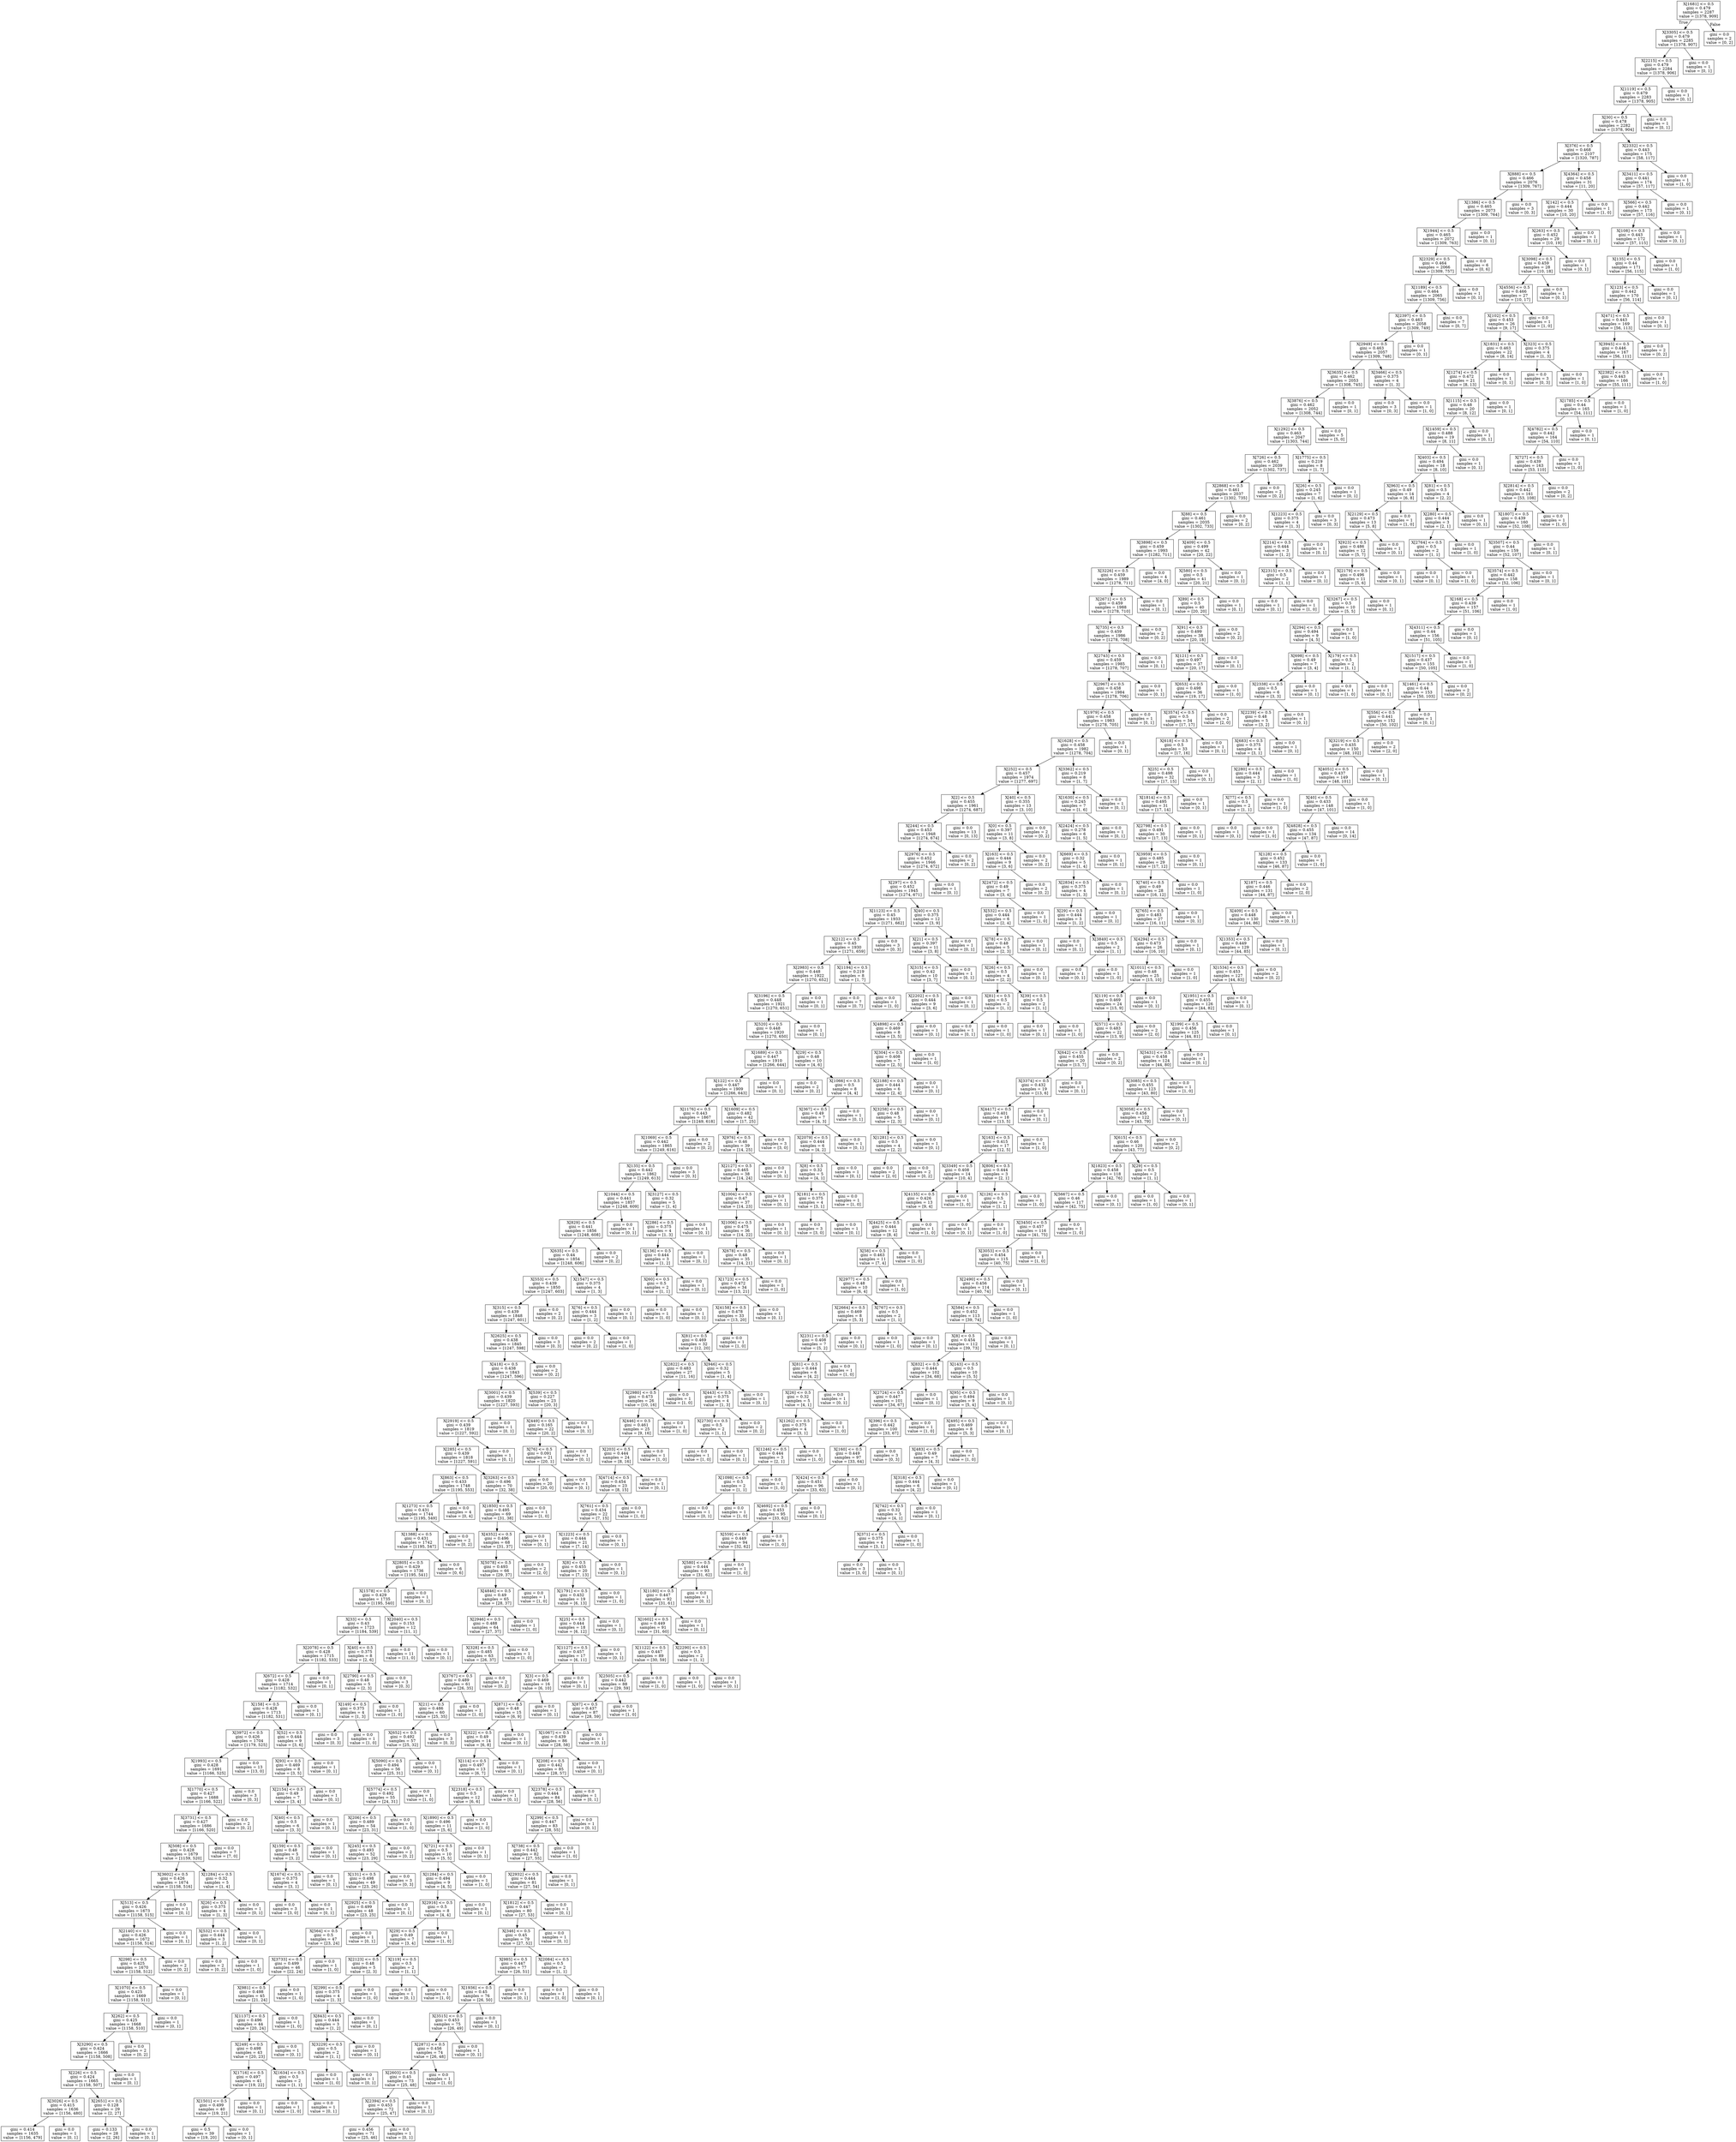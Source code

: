 digraph Tree {
node [shape=box] ;
0 [label="X[1681] <= 0.5\ngini = 0.479\nsamples = 2287\nvalue = [1378, 909]"] ;
1 [label="X[3305] <= 0.5\ngini = 0.479\nsamples = 2285\nvalue = [1378, 907]"] ;
0 -> 1 [labeldistance=2.5, labelangle=45, headlabel="True"] ;
2 [label="X[2215] <= 0.5\ngini = 0.479\nsamples = 2284\nvalue = [1378, 906]"] ;
1 -> 2 ;
3 [label="X[1119] <= 0.5\ngini = 0.479\nsamples = 2283\nvalue = [1378, 905]"] ;
2 -> 3 ;
4 [label="X[30] <= 0.5\ngini = 0.478\nsamples = 2282\nvalue = [1378, 904]"] ;
3 -> 4 ;
5 [label="X[376] <= 0.5\ngini = 0.468\nsamples = 2107\nvalue = [1320, 787]"] ;
4 -> 5 ;
6 [label="X[888] <= 0.5\ngini = 0.466\nsamples = 2076\nvalue = [1309, 767]"] ;
5 -> 6 ;
7 [label="X[1386] <= 0.5\ngini = 0.465\nsamples = 2073\nvalue = [1309, 764]"] ;
6 -> 7 ;
8 [label="X[1944] <= 0.5\ngini = 0.465\nsamples = 2072\nvalue = [1309, 763]"] ;
7 -> 8 ;
9 [label="X[2329] <= 0.5\ngini = 0.464\nsamples = 2066\nvalue = [1309, 757]"] ;
8 -> 9 ;
10 [label="X[1189] <= 0.5\ngini = 0.464\nsamples = 2065\nvalue = [1309, 756]"] ;
9 -> 10 ;
11 [label="X[2397] <= 0.5\ngini = 0.463\nsamples = 2058\nvalue = [1309, 749]"] ;
10 -> 11 ;
12 [label="X[2949] <= 0.5\ngini = 0.463\nsamples = 2057\nvalue = [1309, 748]"] ;
11 -> 12 ;
13 [label="X[3635] <= 0.5\ngini = 0.462\nsamples = 2053\nvalue = [1308, 745]"] ;
12 -> 13 ;
14 [label="X[3876] <= 0.5\ngini = 0.462\nsamples = 2052\nvalue = [1308, 744]"] ;
13 -> 14 ;
15 [label="X[1292] <= 0.5\ngini = 0.463\nsamples = 2047\nvalue = [1303, 744]"] ;
14 -> 15 ;
16 [label="X[726] <= 0.5\ngini = 0.462\nsamples = 2039\nvalue = [1302, 737]"] ;
15 -> 16 ;
17 [label="X[2868] <= 0.5\ngini = 0.461\nsamples = 2037\nvalue = [1302, 735]"] ;
16 -> 17 ;
18 [label="X[88] <= 0.5\ngini = 0.461\nsamples = 2035\nvalue = [1302, 733]"] ;
17 -> 18 ;
19 [label="X[3898] <= 0.5\ngini = 0.459\nsamples = 1993\nvalue = [1282, 711]"] ;
18 -> 19 ;
20 [label="X[3226] <= 0.5\ngini = 0.459\nsamples = 1989\nvalue = [1278, 711]"] ;
19 -> 20 ;
21 [label="X[2671] <= 0.5\ngini = 0.459\nsamples = 1988\nvalue = [1278, 710]"] ;
20 -> 21 ;
22 [label="X[735] <= 0.5\ngini = 0.459\nsamples = 1986\nvalue = [1278, 708]"] ;
21 -> 22 ;
23 [label="X[2743] <= 0.5\ngini = 0.459\nsamples = 1985\nvalue = [1278, 707]"] ;
22 -> 23 ;
24 [label="X[2967] <= 0.5\ngini = 0.458\nsamples = 1984\nvalue = [1278, 706]"] ;
23 -> 24 ;
25 [label="X[1979] <= 0.5\ngini = 0.458\nsamples = 1983\nvalue = [1278, 705]"] ;
24 -> 25 ;
26 [label="X[1628] <= 0.5\ngini = 0.458\nsamples = 1982\nvalue = [1278, 704]"] ;
25 -> 26 ;
27 [label="X[252] <= 0.5\ngini = 0.457\nsamples = 1974\nvalue = [1277, 697]"] ;
26 -> 27 ;
28 [label="X[2] <= 0.5\ngini = 0.455\nsamples = 1961\nvalue = [1274, 687]"] ;
27 -> 28 ;
29 [label="X[244] <= 0.5\ngini = 0.453\nsamples = 1948\nvalue = [1274, 674]"] ;
28 -> 29 ;
30 [label="X[2976] <= 0.5\ngini = 0.452\nsamples = 1946\nvalue = [1274, 672]"] ;
29 -> 30 ;
31 [label="X[297] <= 0.5\ngini = 0.452\nsamples = 1945\nvalue = [1274, 671]"] ;
30 -> 31 ;
32 [label="X[1123] <= 0.5\ngini = 0.45\nsamples = 1933\nvalue = [1271, 662]"] ;
31 -> 32 ;
33 [label="X[212] <= 0.5\ngini = 0.45\nsamples = 1930\nvalue = [1271, 659]"] ;
32 -> 33 ;
34 [label="X[2983] <= 0.5\ngini = 0.448\nsamples = 1922\nvalue = [1270, 652]"] ;
33 -> 34 ;
35 [label="X[3196] <= 0.5\ngini = 0.448\nsamples = 1921\nvalue = [1270, 651]"] ;
34 -> 35 ;
36 [label="X[520] <= 0.5\ngini = 0.448\nsamples = 1920\nvalue = [1270, 650]"] ;
35 -> 36 ;
37 [label="X[1689] <= 0.5\ngini = 0.447\nsamples = 1910\nvalue = [1266, 644]"] ;
36 -> 37 ;
38 [label="X[122] <= 0.5\ngini = 0.447\nsamples = 1909\nvalue = [1266, 643]"] ;
37 -> 38 ;
39 [label="X[1176] <= 0.5\ngini = 0.443\nsamples = 1867\nvalue = [1249, 618]"] ;
38 -> 39 ;
40 [label="X[1069] <= 0.5\ngini = 0.442\nsamples = 1865\nvalue = [1249, 616]"] ;
39 -> 40 ;
41 [label="X[135] <= 0.5\ngini = 0.442\nsamples = 1862\nvalue = [1249, 613]"] ;
40 -> 41 ;
42 [label="X[1044] <= 0.5\ngini = 0.441\nsamples = 1857\nvalue = [1248, 609]"] ;
41 -> 42 ;
43 [label="X[829] <= 0.5\ngini = 0.441\nsamples = 1856\nvalue = [1248, 608]"] ;
42 -> 43 ;
44 [label="X[635] <= 0.5\ngini = 0.44\nsamples = 1854\nvalue = [1248, 606]"] ;
43 -> 44 ;
45 [label="X[553] <= 0.5\ngini = 0.439\nsamples = 1850\nvalue = [1247, 603]"] ;
44 -> 45 ;
46 [label="X[315] <= 0.5\ngini = 0.439\nsamples = 1848\nvalue = [1247, 601]"] ;
45 -> 46 ;
47 [label="X[2625] <= 0.5\ngini = 0.438\nsamples = 1845\nvalue = [1247, 598]"] ;
46 -> 47 ;
48 [label="X[418] <= 0.5\ngini = 0.438\nsamples = 1843\nvalue = [1247, 596]"] ;
47 -> 48 ;
49 [label="X[3001] <= 0.5\ngini = 0.439\nsamples = 1820\nvalue = [1227, 593]"] ;
48 -> 49 ;
50 [label="X[2919] <= 0.5\ngini = 0.439\nsamples = 1819\nvalue = [1227, 592]"] ;
49 -> 50 ;
51 [label="X[285] <= 0.5\ngini = 0.439\nsamples = 1818\nvalue = [1227, 591]"] ;
50 -> 51 ;
52 [label="X[863] <= 0.5\ngini = 0.433\nsamples = 1748\nvalue = [1195, 553]"] ;
51 -> 52 ;
53 [label="X[1273] <= 0.5\ngini = 0.431\nsamples = 1744\nvalue = [1195, 549]"] ;
52 -> 53 ;
54 [label="X[1388] <= 0.5\ngini = 0.431\nsamples = 1742\nvalue = [1195, 547]"] ;
53 -> 54 ;
55 [label="X[2805] <= 0.5\ngini = 0.429\nsamples = 1736\nvalue = [1195, 541]"] ;
54 -> 55 ;
56 [label="X[1578] <= 0.5\ngini = 0.429\nsamples = 1735\nvalue = [1195, 540]"] ;
55 -> 56 ;
57 [label="X[33] <= 0.5\ngini = 0.43\nsamples = 1723\nvalue = [1184, 539]"] ;
56 -> 57 ;
58 [label="X[2078] <= 0.5\ngini = 0.428\nsamples = 1715\nvalue = [1182, 533]"] ;
57 -> 58 ;
59 [label="X[672] <= 0.5\ngini = 0.428\nsamples = 1714\nvalue = [1182, 532]"] ;
58 -> 59 ;
60 [label="X[158] <= 0.5\ngini = 0.428\nsamples = 1713\nvalue = [1182, 531]"] ;
59 -> 60 ;
61 [label="X[3972] <= 0.5\ngini = 0.426\nsamples = 1704\nvalue = [1179, 525]"] ;
60 -> 61 ;
62 [label="X[1993] <= 0.5\ngini = 0.428\nsamples = 1691\nvalue = [1166, 525]"] ;
61 -> 62 ;
63 [label="X[1770] <= 0.5\ngini = 0.427\nsamples = 1688\nvalue = [1166, 522]"] ;
62 -> 63 ;
64 [label="X[3731] <= 0.5\ngini = 0.427\nsamples = 1686\nvalue = [1166, 520]"] ;
63 -> 64 ;
65 [label="X[508] <= 0.5\ngini = 0.428\nsamples = 1679\nvalue = [1159, 520]"] ;
64 -> 65 ;
66 [label="X[3602] <= 0.5\ngini = 0.426\nsamples = 1674\nvalue = [1158, 516]"] ;
65 -> 66 ;
67 [label="X[513] <= 0.5\ngini = 0.426\nsamples = 1673\nvalue = [1158, 515]"] ;
66 -> 67 ;
68 [label="X[2140] <= 0.5\ngini = 0.426\nsamples = 1672\nvalue = [1158, 514]"] ;
67 -> 68 ;
69 [label="X[298] <= 0.5\ngini = 0.425\nsamples = 1670\nvalue = [1158, 512]"] ;
68 -> 69 ;
70 [label="X[1070] <= 0.5\ngini = 0.425\nsamples = 1669\nvalue = [1158, 511]"] ;
69 -> 70 ;
71 [label="X[262] <= 0.5\ngini = 0.425\nsamples = 1668\nvalue = [1158, 510]"] ;
70 -> 71 ;
72 [label="X[3290] <= 0.5\ngini = 0.424\nsamples = 1666\nvalue = [1158, 508]"] ;
71 -> 72 ;
73 [label="X[226] <= 0.5\ngini = 0.424\nsamples = 1665\nvalue = [1158, 507]"] ;
72 -> 73 ;
74 [label="X[3026] <= 0.5\ngini = 0.415\nsamples = 1636\nvalue = [1156, 480]"] ;
73 -> 74 ;
75 [label="gini = 0.414\nsamples = 1635\nvalue = [1156, 479]"] ;
74 -> 75 ;
76 [label="gini = 0.0\nsamples = 1\nvalue = [0, 1]"] ;
74 -> 76 ;
77 [label="X[2651] <= 0.5\ngini = 0.128\nsamples = 29\nvalue = [2, 27]"] ;
73 -> 77 ;
78 [label="gini = 0.133\nsamples = 28\nvalue = [2, 26]"] ;
77 -> 78 ;
79 [label="gini = 0.0\nsamples = 1\nvalue = [0, 1]"] ;
77 -> 79 ;
80 [label="gini = 0.0\nsamples = 1\nvalue = [0, 1]"] ;
72 -> 80 ;
81 [label="gini = 0.0\nsamples = 2\nvalue = [0, 2]"] ;
71 -> 81 ;
82 [label="gini = 0.0\nsamples = 1\nvalue = [0, 1]"] ;
70 -> 82 ;
83 [label="gini = 0.0\nsamples = 1\nvalue = [0, 1]"] ;
69 -> 83 ;
84 [label="gini = 0.0\nsamples = 2\nvalue = [0, 2]"] ;
68 -> 84 ;
85 [label="gini = 0.0\nsamples = 1\nvalue = [0, 1]"] ;
67 -> 85 ;
86 [label="gini = 0.0\nsamples = 1\nvalue = [0, 1]"] ;
66 -> 86 ;
87 [label="X[1284] <= 0.5\ngini = 0.32\nsamples = 5\nvalue = [1, 4]"] ;
65 -> 87 ;
88 [label="X[26] <= 0.5\ngini = 0.375\nsamples = 4\nvalue = [1, 3]"] ;
87 -> 88 ;
89 [label="X[532] <= 0.5\ngini = 0.444\nsamples = 3\nvalue = [1, 2]"] ;
88 -> 89 ;
90 [label="gini = 0.0\nsamples = 2\nvalue = [0, 2]"] ;
89 -> 90 ;
91 [label="gini = 0.0\nsamples = 1\nvalue = [1, 0]"] ;
89 -> 91 ;
92 [label="gini = 0.0\nsamples = 1\nvalue = [0, 1]"] ;
88 -> 92 ;
93 [label="gini = 0.0\nsamples = 1\nvalue = [0, 1]"] ;
87 -> 93 ;
94 [label="gini = 0.0\nsamples = 7\nvalue = [7, 0]"] ;
64 -> 94 ;
95 [label="gini = 0.0\nsamples = 2\nvalue = [0, 2]"] ;
63 -> 95 ;
96 [label="gini = 0.0\nsamples = 3\nvalue = [0, 3]"] ;
62 -> 96 ;
97 [label="gini = 0.0\nsamples = 13\nvalue = [13, 0]"] ;
61 -> 97 ;
98 [label="X[52] <= 0.5\ngini = 0.444\nsamples = 9\nvalue = [3, 6]"] ;
60 -> 98 ;
99 [label="X[93] <= 0.5\ngini = 0.469\nsamples = 8\nvalue = [3, 5]"] ;
98 -> 99 ;
100 [label="X[2154] <= 0.5\ngini = 0.49\nsamples = 7\nvalue = [3, 4]"] ;
99 -> 100 ;
101 [label="X[40] <= 0.5\ngini = 0.5\nsamples = 6\nvalue = [3, 3]"] ;
100 -> 101 ;
102 [label="X[159] <= 0.5\ngini = 0.48\nsamples = 5\nvalue = [3, 2]"] ;
101 -> 102 ;
103 [label="X[1674] <= 0.5\ngini = 0.375\nsamples = 4\nvalue = [3, 1]"] ;
102 -> 103 ;
104 [label="gini = 0.0\nsamples = 3\nvalue = [3, 0]"] ;
103 -> 104 ;
105 [label="gini = 0.0\nsamples = 1\nvalue = [0, 1]"] ;
103 -> 105 ;
106 [label="gini = 0.0\nsamples = 1\nvalue = [0, 1]"] ;
102 -> 106 ;
107 [label="gini = 0.0\nsamples = 1\nvalue = [0, 1]"] ;
101 -> 107 ;
108 [label="gini = 0.0\nsamples = 1\nvalue = [0, 1]"] ;
100 -> 108 ;
109 [label="gini = 0.0\nsamples = 1\nvalue = [0, 1]"] ;
99 -> 109 ;
110 [label="gini = 0.0\nsamples = 1\nvalue = [0, 1]"] ;
98 -> 110 ;
111 [label="gini = 0.0\nsamples = 1\nvalue = [0, 1]"] ;
59 -> 111 ;
112 [label="gini = 0.0\nsamples = 1\nvalue = [0, 1]"] ;
58 -> 112 ;
113 [label="X[40] <= 0.5\ngini = 0.375\nsamples = 8\nvalue = [2, 6]"] ;
57 -> 113 ;
114 [label="X[2790] <= 0.5\ngini = 0.48\nsamples = 5\nvalue = [2, 3]"] ;
113 -> 114 ;
115 [label="X[149] <= 0.5\ngini = 0.375\nsamples = 4\nvalue = [1, 3]"] ;
114 -> 115 ;
116 [label="gini = 0.0\nsamples = 3\nvalue = [0, 3]"] ;
115 -> 116 ;
117 [label="gini = 0.0\nsamples = 1\nvalue = [1, 0]"] ;
115 -> 117 ;
118 [label="gini = 0.0\nsamples = 1\nvalue = [1, 0]"] ;
114 -> 118 ;
119 [label="gini = 0.0\nsamples = 3\nvalue = [0, 3]"] ;
113 -> 119 ;
120 [label="X[2040] <= 0.5\ngini = 0.153\nsamples = 12\nvalue = [11, 1]"] ;
56 -> 120 ;
121 [label="gini = 0.0\nsamples = 11\nvalue = [11, 0]"] ;
120 -> 121 ;
122 [label="gini = 0.0\nsamples = 1\nvalue = [0, 1]"] ;
120 -> 122 ;
123 [label="gini = 0.0\nsamples = 1\nvalue = [0, 1]"] ;
55 -> 123 ;
124 [label="gini = 0.0\nsamples = 6\nvalue = [0, 6]"] ;
54 -> 124 ;
125 [label="gini = 0.0\nsamples = 2\nvalue = [0, 2]"] ;
53 -> 125 ;
126 [label="gini = 0.0\nsamples = 4\nvalue = [0, 4]"] ;
52 -> 126 ;
127 [label="X[3263] <= 0.5\ngini = 0.496\nsamples = 70\nvalue = [32, 38]"] ;
51 -> 127 ;
128 [label="X[1850] <= 0.5\ngini = 0.495\nsamples = 69\nvalue = [31, 38]"] ;
127 -> 128 ;
129 [label="X[4352] <= 0.5\ngini = 0.496\nsamples = 68\nvalue = [31, 37]"] ;
128 -> 129 ;
130 [label="X[5078] <= 0.5\ngini = 0.493\nsamples = 66\nvalue = [29, 37]"] ;
129 -> 130 ;
131 [label="X[4846] <= 0.5\ngini = 0.49\nsamples = 65\nvalue = [28, 37]"] ;
130 -> 131 ;
132 [label="X[2946] <= 0.5\ngini = 0.488\nsamples = 64\nvalue = [27, 37]"] ;
131 -> 132 ;
133 [label="X[328] <= 0.5\ngini = 0.485\nsamples = 63\nvalue = [26, 37]"] ;
132 -> 133 ;
134 [label="X[3767] <= 0.5\ngini = 0.489\nsamples = 61\nvalue = [26, 35]"] ;
133 -> 134 ;
135 [label="X[21] <= 0.5\ngini = 0.486\nsamples = 60\nvalue = [25, 35]"] ;
134 -> 135 ;
136 [label="X[652] <= 0.5\ngini = 0.492\nsamples = 57\nvalue = [25, 32]"] ;
135 -> 136 ;
137 [label="X[5090] <= 0.5\ngini = 0.494\nsamples = 56\nvalue = [25, 31]"] ;
136 -> 137 ;
138 [label="X[5774] <= 0.5\ngini = 0.492\nsamples = 55\nvalue = [24, 31]"] ;
137 -> 138 ;
139 [label="X[206] <= 0.5\ngini = 0.489\nsamples = 54\nvalue = [23, 31]"] ;
138 -> 139 ;
140 [label="X[245] <= 0.5\ngini = 0.493\nsamples = 52\nvalue = [23, 29]"] ;
139 -> 140 ;
141 [label="X[131] <= 0.5\ngini = 0.498\nsamples = 49\nvalue = [23, 26]"] ;
140 -> 141 ;
142 [label="X[2925] <= 0.5\ngini = 0.499\nsamples = 48\nvalue = [23, 25]"] ;
141 -> 142 ;
143 [label="X[564] <= 0.5\ngini = 0.5\nsamples = 47\nvalue = [23, 24]"] ;
142 -> 143 ;
144 [label="X[3733] <= 0.5\ngini = 0.499\nsamples = 46\nvalue = [22, 24]"] ;
143 -> 144 ;
145 [label="X[981] <= 0.5\ngini = 0.498\nsamples = 45\nvalue = [21, 24]"] ;
144 -> 145 ;
146 [label="X[1137] <= 0.5\ngini = 0.496\nsamples = 44\nvalue = [20, 24]"] ;
145 -> 146 ;
147 [label="X[249] <= 0.5\ngini = 0.498\nsamples = 43\nvalue = [20, 23]"] ;
146 -> 147 ;
148 [label="X[1716] <= 0.5\ngini = 0.497\nsamples = 41\nvalue = [19, 22]"] ;
147 -> 148 ;
149 [label="X[1501] <= 0.5\ngini = 0.499\nsamples = 40\nvalue = [19, 21]"] ;
148 -> 149 ;
150 [label="gini = 0.5\nsamples = 39\nvalue = [19, 20]"] ;
149 -> 150 ;
151 [label="gini = 0.0\nsamples = 1\nvalue = [0, 1]"] ;
149 -> 151 ;
152 [label="gini = 0.0\nsamples = 1\nvalue = [0, 1]"] ;
148 -> 152 ;
153 [label="X[1634] <= 0.5\ngini = 0.5\nsamples = 2\nvalue = [1, 1]"] ;
147 -> 153 ;
154 [label="gini = 0.0\nsamples = 1\nvalue = [1, 0]"] ;
153 -> 154 ;
155 [label="gini = 0.0\nsamples = 1\nvalue = [0, 1]"] ;
153 -> 155 ;
156 [label="gini = 0.0\nsamples = 1\nvalue = [0, 1]"] ;
146 -> 156 ;
157 [label="gini = 0.0\nsamples = 1\nvalue = [1, 0]"] ;
145 -> 157 ;
158 [label="gini = 0.0\nsamples = 1\nvalue = [1, 0]"] ;
144 -> 158 ;
159 [label="gini = 0.0\nsamples = 1\nvalue = [1, 0]"] ;
143 -> 159 ;
160 [label="gini = 0.0\nsamples = 1\nvalue = [0, 1]"] ;
142 -> 160 ;
161 [label="gini = 0.0\nsamples = 1\nvalue = [0, 1]"] ;
141 -> 161 ;
162 [label="gini = 0.0\nsamples = 3\nvalue = [0, 3]"] ;
140 -> 162 ;
163 [label="gini = 0.0\nsamples = 2\nvalue = [0, 2]"] ;
139 -> 163 ;
164 [label="gini = 0.0\nsamples = 1\nvalue = [1, 0]"] ;
138 -> 164 ;
165 [label="gini = 0.0\nsamples = 1\nvalue = [1, 0]"] ;
137 -> 165 ;
166 [label="gini = 0.0\nsamples = 1\nvalue = [0, 1]"] ;
136 -> 166 ;
167 [label="gini = 0.0\nsamples = 3\nvalue = [0, 3]"] ;
135 -> 167 ;
168 [label="gini = 0.0\nsamples = 1\nvalue = [1, 0]"] ;
134 -> 168 ;
169 [label="gini = 0.0\nsamples = 2\nvalue = [0, 2]"] ;
133 -> 169 ;
170 [label="gini = 0.0\nsamples = 1\nvalue = [1, 0]"] ;
132 -> 170 ;
171 [label="gini = 0.0\nsamples = 1\nvalue = [1, 0]"] ;
131 -> 171 ;
172 [label="gini = 0.0\nsamples = 1\nvalue = [1, 0]"] ;
130 -> 172 ;
173 [label="gini = 0.0\nsamples = 2\nvalue = [2, 0]"] ;
129 -> 173 ;
174 [label="gini = 0.0\nsamples = 1\nvalue = [0, 1]"] ;
128 -> 174 ;
175 [label="gini = 0.0\nsamples = 1\nvalue = [1, 0]"] ;
127 -> 175 ;
176 [label="gini = 0.0\nsamples = 1\nvalue = [0, 1]"] ;
50 -> 176 ;
177 [label="gini = 0.0\nsamples = 1\nvalue = [0, 1]"] ;
49 -> 177 ;
178 [label="X[539] <= 0.5\ngini = 0.227\nsamples = 23\nvalue = [20, 3]"] ;
48 -> 178 ;
179 [label="X[449] <= 0.5\ngini = 0.165\nsamples = 22\nvalue = [20, 2]"] ;
178 -> 179 ;
180 [label="X[76] <= 0.5\ngini = 0.091\nsamples = 21\nvalue = [20, 1]"] ;
179 -> 180 ;
181 [label="gini = 0.0\nsamples = 20\nvalue = [20, 0]"] ;
180 -> 181 ;
182 [label="gini = 0.0\nsamples = 1\nvalue = [0, 1]"] ;
180 -> 182 ;
183 [label="gini = 0.0\nsamples = 1\nvalue = [0, 1]"] ;
179 -> 183 ;
184 [label="gini = 0.0\nsamples = 1\nvalue = [0, 1]"] ;
178 -> 184 ;
185 [label="gini = 0.0\nsamples = 2\nvalue = [0, 2]"] ;
47 -> 185 ;
186 [label="gini = 0.0\nsamples = 3\nvalue = [0, 3]"] ;
46 -> 186 ;
187 [label="gini = 0.0\nsamples = 2\nvalue = [0, 2]"] ;
45 -> 187 ;
188 [label="X[1547] <= 0.5\ngini = 0.375\nsamples = 4\nvalue = [1, 3]"] ;
44 -> 188 ;
189 [label="X[76] <= 0.5\ngini = 0.444\nsamples = 3\nvalue = [1, 2]"] ;
188 -> 189 ;
190 [label="gini = 0.0\nsamples = 2\nvalue = [0, 2]"] ;
189 -> 190 ;
191 [label="gini = 0.0\nsamples = 1\nvalue = [1, 0]"] ;
189 -> 191 ;
192 [label="gini = 0.0\nsamples = 1\nvalue = [0, 1]"] ;
188 -> 192 ;
193 [label="gini = 0.0\nsamples = 2\nvalue = [0, 2]"] ;
43 -> 193 ;
194 [label="gini = 0.0\nsamples = 1\nvalue = [0, 1]"] ;
42 -> 194 ;
195 [label="X[3127] <= 0.5\ngini = 0.32\nsamples = 5\nvalue = [1, 4]"] ;
41 -> 195 ;
196 [label="X[286] <= 0.5\ngini = 0.375\nsamples = 4\nvalue = [1, 3]"] ;
195 -> 196 ;
197 [label="X[136] <= 0.5\ngini = 0.444\nsamples = 3\nvalue = [1, 2]"] ;
196 -> 197 ;
198 [label="X[60] <= 0.5\ngini = 0.5\nsamples = 2\nvalue = [1, 1]"] ;
197 -> 198 ;
199 [label="gini = 0.0\nsamples = 1\nvalue = [1, 0]"] ;
198 -> 199 ;
200 [label="gini = 0.0\nsamples = 1\nvalue = [0, 1]"] ;
198 -> 200 ;
201 [label="gini = 0.0\nsamples = 1\nvalue = [0, 1]"] ;
197 -> 201 ;
202 [label="gini = 0.0\nsamples = 1\nvalue = [0, 1]"] ;
196 -> 202 ;
203 [label="gini = 0.0\nsamples = 1\nvalue = [0, 1]"] ;
195 -> 203 ;
204 [label="gini = 0.0\nsamples = 3\nvalue = [0, 3]"] ;
40 -> 204 ;
205 [label="gini = 0.0\nsamples = 2\nvalue = [0, 2]"] ;
39 -> 205 ;
206 [label="X[1609] <= 0.5\ngini = 0.482\nsamples = 42\nvalue = [17, 25]"] ;
38 -> 206 ;
207 [label="X[976] <= 0.5\ngini = 0.46\nsamples = 39\nvalue = [14, 25]"] ;
206 -> 207 ;
208 [label="X[2127] <= 0.5\ngini = 0.465\nsamples = 38\nvalue = [14, 24]"] ;
207 -> 208 ;
209 [label="X[1004] <= 0.5\ngini = 0.47\nsamples = 37\nvalue = [14, 23]"] ;
208 -> 209 ;
210 [label="X[1006] <= 0.5\ngini = 0.475\nsamples = 36\nvalue = [14, 22]"] ;
209 -> 210 ;
211 [label="X[678] <= 0.5\ngini = 0.48\nsamples = 35\nvalue = [14, 21]"] ;
210 -> 211 ;
212 [label="X[1723] <= 0.5\ngini = 0.472\nsamples = 34\nvalue = [13, 21]"] ;
211 -> 212 ;
213 [label="X[4158] <= 0.5\ngini = 0.478\nsamples = 33\nvalue = [13, 20]"] ;
212 -> 213 ;
214 [label="X[81] <= 0.5\ngini = 0.469\nsamples = 32\nvalue = [12, 20]"] ;
213 -> 214 ;
215 [label="X[2822] <= 0.5\ngini = 0.483\nsamples = 27\nvalue = [11, 16]"] ;
214 -> 215 ;
216 [label="X[2980] <= 0.5\ngini = 0.473\nsamples = 26\nvalue = [10, 16]"] ;
215 -> 216 ;
217 [label="X[446] <= 0.5\ngini = 0.461\nsamples = 25\nvalue = [9, 16]"] ;
216 -> 217 ;
218 [label="X[203] <= 0.5\ngini = 0.444\nsamples = 24\nvalue = [8, 16]"] ;
217 -> 218 ;
219 [label="X[4714] <= 0.5\ngini = 0.454\nsamples = 23\nvalue = [8, 15]"] ;
218 -> 219 ;
220 [label="X[761] <= 0.5\ngini = 0.434\nsamples = 22\nvalue = [7, 15]"] ;
219 -> 220 ;
221 [label="X[1223] <= 0.5\ngini = 0.444\nsamples = 21\nvalue = [7, 14]"] ;
220 -> 221 ;
222 [label="X[8] <= 0.5\ngini = 0.455\nsamples = 20\nvalue = [7, 13]"] ;
221 -> 222 ;
223 [label="X[1791] <= 0.5\ngini = 0.432\nsamples = 19\nvalue = [6, 13]"] ;
222 -> 223 ;
224 [label="X[25] <= 0.5\ngini = 0.444\nsamples = 18\nvalue = [6, 12]"] ;
223 -> 224 ;
225 [label="X[1127] <= 0.5\ngini = 0.457\nsamples = 17\nvalue = [6, 11]"] ;
224 -> 225 ;
226 [label="X[3] <= 0.5\ngini = 0.469\nsamples = 16\nvalue = [6, 10]"] ;
225 -> 226 ;
227 [label="X[871] <= 0.5\ngini = 0.48\nsamples = 15\nvalue = [6, 9]"] ;
226 -> 227 ;
228 [label="X[322] <= 0.5\ngini = 0.49\nsamples = 14\nvalue = [6, 8]"] ;
227 -> 228 ;
229 [label="X[114] <= 0.5\ngini = 0.497\nsamples = 13\nvalue = [6, 7]"] ;
228 -> 229 ;
230 [label="X[2318] <= 0.5\ngini = 0.5\nsamples = 12\nvalue = [6, 6]"] ;
229 -> 230 ;
231 [label="X[1890] <= 0.5\ngini = 0.496\nsamples = 11\nvalue = [5, 6]"] ;
230 -> 231 ;
232 [label="X[721] <= 0.5\ngini = 0.5\nsamples = 10\nvalue = [5, 5]"] ;
231 -> 232 ;
233 [label="X[1284] <= 0.5\ngini = 0.494\nsamples = 9\nvalue = [4, 5]"] ;
232 -> 233 ;
234 [label="X[2916] <= 0.5\ngini = 0.5\nsamples = 8\nvalue = [4, 4]"] ;
233 -> 234 ;
235 [label="X[29] <= 0.5\ngini = 0.49\nsamples = 7\nvalue = [3, 4]"] ;
234 -> 235 ;
236 [label="X[2123] <= 0.5\ngini = 0.48\nsamples = 5\nvalue = [2, 3]"] ;
235 -> 236 ;
237 [label="X[299] <= 0.5\ngini = 0.375\nsamples = 4\nvalue = [1, 3]"] ;
236 -> 237 ;
238 [label="X[843] <= 0.5\ngini = 0.444\nsamples = 3\nvalue = [1, 2]"] ;
237 -> 238 ;
239 [label="X[3229] <= 0.5\ngini = 0.5\nsamples = 2\nvalue = [1, 1]"] ;
238 -> 239 ;
240 [label="gini = 0.0\nsamples = 1\nvalue = [1, 0]"] ;
239 -> 240 ;
241 [label="gini = 0.0\nsamples = 1\nvalue = [0, 1]"] ;
239 -> 241 ;
242 [label="gini = 0.0\nsamples = 1\nvalue = [0, 1]"] ;
238 -> 242 ;
243 [label="gini = 0.0\nsamples = 1\nvalue = [0, 1]"] ;
237 -> 243 ;
244 [label="gini = 0.0\nsamples = 1\nvalue = [1, 0]"] ;
236 -> 244 ;
245 [label="X[119] <= 0.5\ngini = 0.5\nsamples = 2\nvalue = [1, 1]"] ;
235 -> 245 ;
246 [label="gini = 0.0\nsamples = 1\nvalue = [0, 1]"] ;
245 -> 246 ;
247 [label="gini = 0.0\nsamples = 1\nvalue = [1, 0]"] ;
245 -> 247 ;
248 [label="gini = 0.0\nsamples = 1\nvalue = [1, 0]"] ;
234 -> 248 ;
249 [label="gini = 0.0\nsamples = 1\nvalue = [0, 1]"] ;
233 -> 249 ;
250 [label="gini = 0.0\nsamples = 1\nvalue = [1, 0]"] ;
232 -> 250 ;
251 [label="gini = 0.0\nsamples = 1\nvalue = [0, 1]"] ;
231 -> 251 ;
252 [label="gini = 0.0\nsamples = 1\nvalue = [1, 0]"] ;
230 -> 252 ;
253 [label="gini = 0.0\nsamples = 1\nvalue = [0, 1]"] ;
229 -> 253 ;
254 [label="gini = 0.0\nsamples = 1\nvalue = [0, 1]"] ;
228 -> 254 ;
255 [label="gini = 0.0\nsamples = 1\nvalue = [0, 1]"] ;
227 -> 255 ;
256 [label="gini = 0.0\nsamples = 1\nvalue = [0, 1]"] ;
226 -> 256 ;
257 [label="gini = 0.0\nsamples = 1\nvalue = [0, 1]"] ;
225 -> 257 ;
258 [label="gini = 0.0\nsamples = 1\nvalue = [0, 1]"] ;
224 -> 258 ;
259 [label="gini = 0.0\nsamples = 1\nvalue = [0, 1]"] ;
223 -> 259 ;
260 [label="gini = 0.0\nsamples = 1\nvalue = [1, 0]"] ;
222 -> 260 ;
261 [label="gini = 0.0\nsamples = 1\nvalue = [0, 1]"] ;
221 -> 261 ;
262 [label="gini = 0.0\nsamples = 1\nvalue = [0, 1]"] ;
220 -> 262 ;
263 [label="gini = 0.0\nsamples = 1\nvalue = [1, 0]"] ;
219 -> 263 ;
264 [label="gini = 0.0\nsamples = 1\nvalue = [0, 1]"] ;
218 -> 264 ;
265 [label="gini = 0.0\nsamples = 1\nvalue = [1, 0]"] ;
217 -> 265 ;
266 [label="gini = 0.0\nsamples = 1\nvalue = [1, 0]"] ;
216 -> 266 ;
267 [label="gini = 0.0\nsamples = 1\nvalue = [1, 0]"] ;
215 -> 267 ;
268 [label="X[946] <= 0.5\ngini = 0.32\nsamples = 5\nvalue = [1, 4]"] ;
214 -> 268 ;
269 [label="X[443] <= 0.5\ngini = 0.375\nsamples = 4\nvalue = [1, 3]"] ;
268 -> 269 ;
270 [label="X[2730] <= 0.5\ngini = 0.5\nsamples = 2\nvalue = [1, 1]"] ;
269 -> 270 ;
271 [label="gini = 0.0\nsamples = 1\nvalue = [1, 0]"] ;
270 -> 271 ;
272 [label="gini = 0.0\nsamples = 1\nvalue = [0, 1]"] ;
270 -> 272 ;
273 [label="gini = 0.0\nsamples = 2\nvalue = [0, 2]"] ;
269 -> 273 ;
274 [label="gini = 0.0\nsamples = 1\nvalue = [0, 1]"] ;
268 -> 274 ;
275 [label="gini = 0.0\nsamples = 1\nvalue = [1, 0]"] ;
213 -> 275 ;
276 [label="gini = 0.0\nsamples = 1\nvalue = [0, 1]"] ;
212 -> 276 ;
277 [label="gini = 0.0\nsamples = 1\nvalue = [1, 0]"] ;
211 -> 277 ;
278 [label="gini = 0.0\nsamples = 1\nvalue = [0, 1]"] ;
210 -> 278 ;
279 [label="gini = 0.0\nsamples = 1\nvalue = [0, 1]"] ;
209 -> 279 ;
280 [label="gini = 0.0\nsamples = 1\nvalue = [0, 1]"] ;
208 -> 280 ;
281 [label="gini = 0.0\nsamples = 1\nvalue = [0, 1]"] ;
207 -> 281 ;
282 [label="gini = 0.0\nsamples = 3\nvalue = [3, 0]"] ;
206 -> 282 ;
283 [label="gini = 0.0\nsamples = 1\nvalue = [0, 1]"] ;
37 -> 283 ;
284 [label="X[29] <= 0.5\ngini = 0.48\nsamples = 10\nvalue = [4, 6]"] ;
36 -> 284 ;
285 [label="gini = 0.0\nsamples = 2\nvalue = [0, 2]"] ;
284 -> 285 ;
286 [label="X[1066] <= 0.5\ngini = 0.5\nsamples = 8\nvalue = [4, 4]"] ;
284 -> 286 ;
287 [label="X[367] <= 0.5\ngini = 0.49\nsamples = 7\nvalue = [4, 3]"] ;
286 -> 287 ;
288 [label="X[2079] <= 0.5\ngini = 0.444\nsamples = 6\nvalue = [4, 2]"] ;
287 -> 288 ;
289 [label="X[8] <= 0.5\ngini = 0.32\nsamples = 5\nvalue = [4, 1]"] ;
288 -> 289 ;
290 [label="X[181] <= 0.5\ngini = 0.375\nsamples = 4\nvalue = [3, 1]"] ;
289 -> 290 ;
291 [label="gini = 0.0\nsamples = 3\nvalue = [3, 0]"] ;
290 -> 291 ;
292 [label="gini = 0.0\nsamples = 1\nvalue = [0, 1]"] ;
290 -> 292 ;
293 [label="gini = 0.0\nsamples = 1\nvalue = [1, 0]"] ;
289 -> 293 ;
294 [label="gini = 0.0\nsamples = 1\nvalue = [0, 1]"] ;
288 -> 294 ;
295 [label="gini = 0.0\nsamples = 1\nvalue = [0, 1]"] ;
287 -> 295 ;
296 [label="gini = 0.0\nsamples = 1\nvalue = [0, 1]"] ;
286 -> 296 ;
297 [label="gini = 0.0\nsamples = 1\nvalue = [0, 1]"] ;
35 -> 297 ;
298 [label="gini = 0.0\nsamples = 1\nvalue = [0, 1]"] ;
34 -> 298 ;
299 [label="X[1194] <= 0.5\ngini = 0.219\nsamples = 8\nvalue = [1, 7]"] ;
33 -> 299 ;
300 [label="gini = 0.0\nsamples = 7\nvalue = [0, 7]"] ;
299 -> 300 ;
301 [label="gini = 0.0\nsamples = 1\nvalue = [1, 0]"] ;
299 -> 301 ;
302 [label="gini = 0.0\nsamples = 3\nvalue = [0, 3]"] ;
32 -> 302 ;
303 [label="X[40] <= 0.5\ngini = 0.375\nsamples = 12\nvalue = [3, 9]"] ;
31 -> 303 ;
304 [label="X[21] <= 0.5\ngini = 0.397\nsamples = 11\nvalue = [3, 8]"] ;
303 -> 304 ;
305 [label="X[315] <= 0.5\ngini = 0.42\nsamples = 10\nvalue = [3, 7]"] ;
304 -> 305 ;
306 [label="X[2202] <= 0.5\ngini = 0.444\nsamples = 9\nvalue = [3, 6]"] ;
305 -> 306 ;
307 [label="X[4898] <= 0.5\ngini = 0.469\nsamples = 8\nvalue = [3, 5]"] ;
306 -> 307 ;
308 [label="X[304] <= 0.5\ngini = 0.408\nsamples = 7\nvalue = [2, 5]"] ;
307 -> 308 ;
309 [label="X[2188] <= 0.5\ngini = 0.444\nsamples = 6\nvalue = [2, 4]"] ;
308 -> 309 ;
310 [label="X[3258] <= 0.5\ngini = 0.48\nsamples = 5\nvalue = [2, 3]"] ;
309 -> 310 ;
311 [label="X[1281] <= 0.5\ngini = 0.5\nsamples = 4\nvalue = [2, 2]"] ;
310 -> 311 ;
312 [label="gini = 0.0\nsamples = 2\nvalue = [2, 0]"] ;
311 -> 312 ;
313 [label="gini = 0.0\nsamples = 2\nvalue = [0, 2]"] ;
311 -> 313 ;
314 [label="gini = 0.0\nsamples = 1\nvalue = [0, 1]"] ;
310 -> 314 ;
315 [label="gini = 0.0\nsamples = 1\nvalue = [0, 1]"] ;
309 -> 315 ;
316 [label="gini = 0.0\nsamples = 1\nvalue = [0, 1]"] ;
308 -> 316 ;
317 [label="gini = 0.0\nsamples = 1\nvalue = [1, 0]"] ;
307 -> 317 ;
318 [label="gini = 0.0\nsamples = 1\nvalue = [0, 1]"] ;
306 -> 318 ;
319 [label="gini = 0.0\nsamples = 1\nvalue = [0, 1]"] ;
305 -> 319 ;
320 [label="gini = 0.0\nsamples = 1\nvalue = [0, 1]"] ;
304 -> 320 ;
321 [label="gini = 0.0\nsamples = 1\nvalue = [0, 1]"] ;
303 -> 321 ;
322 [label="gini = 0.0\nsamples = 1\nvalue = [0, 1]"] ;
30 -> 322 ;
323 [label="gini = 0.0\nsamples = 2\nvalue = [0, 2]"] ;
29 -> 323 ;
324 [label="gini = 0.0\nsamples = 13\nvalue = [0, 13]"] ;
28 -> 324 ;
325 [label="X[40] <= 0.5\ngini = 0.355\nsamples = 13\nvalue = [3, 10]"] ;
27 -> 325 ;
326 [label="X[0] <= 0.5\ngini = 0.397\nsamples = 11\nvalue = [3, 8]"] ;
325 -> 326 ;
327 [label="X[163] <= 0.5\ngini = 0.444\nsamples = 9\nvalue = [3, 6]"] ;
326 -> 327 ;
328 [label="X[2472] <= 0.5\ngini = 0.49\nsamples = 7\nvalue = [3, 4]"] ;
327 -> 328 ;
329 [label="X[532] <= 0.5\ngini = 0.444\nsamples = 6\nvalue = [2, 4]"] ;
328 -> 329 ;
330 [label="X[78] <= 0.5\ngini = 0.48\nsamples = 5\nvalue = [2, 3]"] ;
329 -> 330 ;
331 [label="X[26] <= 0.5\ngini = 0.5\nsamples = 4\nvalue = [2, 2]"] ;
330 -> 331 ;
332 [label="X[81] <= 0.5\ngini = 0.5\nsamples = 2\nvalue = [1, 1]"] ;
331 -> 332 ;
333 [label="gini = 0.0\nsamples = 1\nvalue = [0, 1]"] ;
332 -> 333 ;
334 [label="gini = 0.0\nsamples = 1\nvalue = [1, 0]"] ;
332 -> 334 ;
335 [label="X[39] <= 0.5\ngini = 0.5\nsamples = 2\nvalue = [1, 1]"] ;
331 -> 335 ;
336 [label="gini = 0.0\nsamples = 1\nvalue = [0, 1]"] ;
335 -> 336 ;
337 [label="gini = 0.0\nsamples = 1\nvalue = [1, 0]"] ;
335 -> 337 ;
338 [label="gini = 0.0\nsamples = 1\nvalue = [0, 1]"] ;
330 -> 338 ;
339 [label="gini = 0.0\nsamples = 1\nvalue = [0, 1]"] ;
329 -> 339 ;
340 [label="gini = 0.0\nsamples = 1\nvalue = [1, 0]"] ;
328 -> 340 ;
341 [label="gini = 0.0\nsamples = 2\nvalue = [0, 2]"] ;
327 -> 341 ;
342 [label="gini = 0.0\nsamples = 2\nvalue = [0, 2]"] ;
326 -> 342 ;
343 [label="gini = 0.0\nsamples = 2\nvalue = [0, 2]"] ;
325 -> 343 ;
344 [label="X[3362] <= 0.5\ngini = 0.219\nsamples = 8\nvalue = [1, 7]"] ;
26 -> 344 ;
345 [label="X[1630] <= 0.5\ngini = 0.245\nsamples = 7\nvalue = [1, 6]"] ;
344 -> 345 ;
346 [label="X[2424] <= 0.5\ngini = 0.278\nsamples = 6\nvalue = [1, 5]"] ;
345 -> 346 ;
347 [label="X[669] <= 0.5\ngini = 0.32\nsamples = 5\nvalue = [1, 4]"] ;
346 -> 347 ;
348 [label="X[2834] <= 0.5\ngini = 0.375\nsamples = 4\nvalue = [1, 3]"] ;
347 -> 348 ;
349 [label="X[29] <= 0.5\ngini = 0.444\nsamples = 3\nvalue = [1, 2]"] ;
348 -> 349 ;
350 [label="gini = 0.0\nsamples = 1\nvalue = [0, 1]"] ;
349 -> 350 ;
351 [label="X[3849] <= 0.5\ngini = 0.5\nsamples = 2\nvalue = [1, 1]"] ;
349 -> 351 ;
352 [label="gini = 0.0\nsamples = 1\nvalue = [0, 1]"] ;
351 -> 352 ;
353 [label="gini = 0.0\nsamples = 1\nvalue = [1, 0]"] ;
351 -> 353 ;
354 [label="gini = 0.0\nsamples = 1\nvalue = [0, 1]"] ;
348 -> 354 ;
355 [label="gini = 0.0\nsamples = 1\nvalue = [0, 1]"] ;
347 -> 355 ;
356 [label="gini = 0.0\nsamples = 1\nvalue = [0, 1]"] ;
346 -> 356 ;
357 [label="gini = 0.0\nsamples = 1\nvalue = [0, 1]"] ;
345 -> 357 ;
358 [label="gini = 0.0\nsamples = 1\nvalue = [0, 1]"] ;
344 -> 358 ;
359 [label="gini = 0.0\nsamples = 1\nvalue = [0, 1]"] ;
25 -> 359 ;
360 [label="gini = 0.0\nsamples = 1\nvalue = [0, 1]"] ;
24 -> 360 ;
361 [label="gini = 0.0\nsamples = 1\nvalue = [0, 1]"] ;
23 -> 361 ;
362 [label="gini = 0.0\nsamples = 1\nvalue = [0, 1]"] ;
22 -> 362 ;
363 [label="gini = 0.0\nsamples = 2\nvalue = [0, 2]"] ;
21 -> 363 ;
364 [label="gini = 0.0\nsamples = 1\nvalue = [0, 1]"] ;
20 -> 364 ;
365 [label="gini = 0.0\nsamples = 4\nvalue = [4, 0]"] ;
19 -> 365 ;
366 [label="X[409] <= 0.5\ngini = 0.499\nsamples = 42\nvalue = [20, 22]"] ;
18 -> 366 ;
367 [label="X[580] <= 0.5\ngini = 0.5\nsamples = 41\nvalue = [20, 21]"] ;
366 -> 367 ;
368 [label="X[89] <= 0.5\ngini = 0.5\nsamples = 40\nvalue = [20, 20]"] ;
367 -> 368 ;
369 [label="X[91] <= 0.5\ngini = 0.499\nsamples = 38\nvalue = [20, 18]"] ;
368 -> 369 ;
370 [label="X[121] <= 0.5\ngini = 0.497\nsamples = 37\nvalue = [20, 17]"] ;
369 -> 370 ;
371 [label="X[653] <= 0.5\ngini = 0.498\nsamples = 36\nvalue = [19, 17]"] ;
370 -> 371 ;
372 [label="X[3574] <= 0.5\ngini = 0.5\nsamples = 34\nvalue = [17, 17]"] ;
371 -> 372 ;
373 [label="X[618] <= 0.5\ngini = 0.5\nsamples = 33\nvalue = [17, 16]"] ;
372 -> 373 ;
374 [label="X[25] <= 0.5\ngini = 0.498\nsamples = 32\nvalue = [17, 15]"] ;
373 -> 374 ;
375 [label="X[1814] <= 0.5\ngini = 0.495\nsamples = 31\nvalue = [17, 14]"] ;
374 -> 375 ;
376 [label="X[2798] <= 0.5\ngini = 0.491\nsamples = 30\nvalue = [17, 13]"] ;
375 -> 376 ;
377 [label="X[3959] <= 0.5\ngini = 0.485\nsamples = 29\nvalue = [17, 12]"] ;
376 -> 377 ;
378 [label="X[740] <= 0.5\ngini = 0.49\nsamples = 28\nvalue = [16, 12]"] ;
377 -> 378 ;
379 [label="X[765] <= 0.5\ngini = 0.483\nsamples = 27\nvalue = [16, 11]"] ;
378 -> 379 ;
380 [label="X[4294] <= 0.5\ngini = 0.473\nsamples = 26\nvalue = [16, 10]"] ;
379 -> 380 ;
381 [label="X[1011] <= 0.5\ngini = 0.48\nsamples = 25\nvalue = [15, 10]"] ;
380 -> 381 ;
382 [label="X[119] <= 0.5\ngini = 0.469\nsamples = 24\nvalue = [15, 9]"] ;
381 -> 382 ;
383 [label="X[571] <= 0.5\ngini = 0.483\nsamples = 22\nvalue = [13, 9]"] ;
382 -> 383 ;
384 [label="X[642] <= 0.5\ngini = 0.455\nsamples = 20\nvalue = [13, 7]"] ;
383 -> 384 ;
385 [label="X[3374] <= 0.5\ngini = 0.432\nsamples = 19\nvalue = [13, 6]"] ;
384 -> 385 ;
386 [label="X[4417] <= 0.5\ngini = 0.401\nsamples = 18\nvalue = [13, 5]"] ;
385 -> 386 ;
387 [label="X[163] <= 0.5\ngini = 0.415\nsamples = 17\nvalue = [12, 5]"] ;
386 -> 387 ;
388 [label="X[3349] <= 0.5\ngini = 0.408\nsamples = 14\nvalue = [10, 4]"] ;
387 -> 388 ;
389 [label="X[4135] <= 0.5\ngini = 0.426\nsamples = 13\nvalue = [9, 4]"] ;
388 -> 389 ;
390 [label="X[4425] <= 0.5\ngini = 0.444\nsamples = 12\nvalue = [8, 4]"] ;
389 -> 390 ;
391 [label="X[58] <= 0.5\ngini = 0.463\nsamples = 11\nvalue = [7, 4]"] ;
390 -> 391 ;
392 [label="X[2977] <= 0.5\ngini = 0.48\nsamples = 10\nvalue = [6, 4]"] ;
391 -> 392 ;
393 [label="X[2664] <= 0.5\ngini = 0.469\nsamples = 8\nvalue = [5, 3]"] ;
392 -> 393 ;
394 [label="X[231] <= 0.5\ngini = 0.408\nsamples = 7\nvalue = [5, 2]"] ;
393 -> 394 ;
395 [label="X[81] <= 0.5\ngini = 0.444\nsamples = 6\nvalue = [4, 2]"] ;
394 -> 395 ;
396 [label="X[26] <= 0.5\ngini = 0.32\nsamples = 5\nvalue = [4, 1]"] ;
395 -> 396 ;
397 [label="X[1262] <= 0.5\ngini = 0.375\nsamples = 4\nvalue = [3, 1]"] ;
396 -> 397 ;
398 [label="X[1246] <= 0.5\ngini = 0.444\nsamples = 3\nvalue = [2, 1]"] ;
397 -> 398 ;
399 [label="X[1098] <= 0.5\ngini = 0.5\nsamples = 2\nvalue = [1, 1]"] ;
398 -> 399 ;
400 [label="gini = 0.0\nsamples = 1\nvalue = [0, 1]"] ;
399 -> 400 ;
401 [label="gini = 0.0\nsamples = 1\nvalue = [1, 0]"] ;
399 -> 401 ;
402 [label="gini = 0.0\nsamples = 1\nvalue = [1, 0]"] ;
398 -> 402 ;
403 [label="gini = 0.0\nsamples = 1\nvalue = [1, 0]"] ;
397 -> 403 ;
404 [label="gini = 0.0\nsamples = 1\nvalue = [1, 0]"] ;
396 -> 404 ;
405 [label="gini = 0.0\nsamples = 1\nvalue = [0, 1]"] ;
395 -> 405 ;
406 [label="gini = 0.0\nsamples = 1\nvalue = [1, 0]"] ;
394 -> 406 ;
407 [label="gini = 0.0\nsamples = 1\nvalue = [0, 1]"] ;
393 -> 407 ;
408 [label="X[767] <= 0.5\ngini = 0.5\nsamples = 2\nvalue = [1, 1]"] ;
392 -> 408 ;
409 [label="gini = 0.0\nsamples = 1\nvalue = [1, 0]"] ;
408 -> 409 ;
410 [label="gini = 0.0\nsamples = 1\nvalue = [0, 1]"] ;
408 -> 410 ;
411 [label="gini = 0.0\nsamples = 1\nvalue = [1, 0]"] ;
391 -> 411 ;
412 [label="gini = 0.0\nsamples = 1\nvalue = [1, 0]"] ;
390 -> 412 ;
413 [label="gini = 0.0\nsamples = 1\nvalue = [1, 0]"] ;
389 -> 413 ;
414 [label="gini = 0.0\nsamples = 1\nvalue = [1, 0]"] ;
388 -> 414 ;
415 [label="X[806] <= 0.5\ngini = 0.444\nsamples = 3\nvalue = [2, 1]"] ;
387 -> 415 ;
416 [label="X[126] <= 0.5\ngini = 0.5\nsamples = 2\nvalue = [1, 1]"] ;
415 -> 416 ;
417 [label="gini = 0.0\nsamples = 1\nvalue = [0, 1]"] ;
416 -> 417 ;
418 [label="gini = 0.0\nsamples = 1\nvalue = [1, 0]"] ;
416 -> 418 ;
419 [label="gini = 0.0\nsamples = 1\nvalue = [1, 0]"] ;
415 -> 419 ;
420 [label="gini = 0.0\nsamples = 1\nvalue = [1, 0]"] ;
386 -> 420 ;
421 [label="gini = 0.0\nsamples = 1\nvalue = [0, 1]"] ;
385 -> 421 ;
422 [label="gini = 0.0\nsamples = 1\nvalue = [0, 1]"] ;
384 -> 422 ;
423 [label="gini = 0.0\nsamples = 2\nvalue = [0, 2]"] ;
383 -> 423 ;
424 [label="gini = 0.0\nsamples = 2\nvalue = [2, 0]"] ;
382 -> 424 ;
425 [label="gini = 0.0\nsamples = 1\nvalue = [0, 1]"] ;
381 -> 425 ;
426 [label="gini = 0.0\nsamples = 1\nvalue = [1, 0]"] ;
380 -> 426 ;
427 [label="gini = 0.0\nsamples = 1\nvalue = [0, 1]"] ;
379 -> 427 ;
428 [label="gini = 0.0\nsamples = 1\nvalue = [0, 1]"] ;
378 -> 428 ;
429 [label="gini = 0.0\nsamples = 1\nvalue = [1, 0]"] ;
377 -> 429 ;
430 [label="gini = 0.0\nsamples = 1\nvalue = [0, 1]"] ;
376 -> 430 ;
431 [label="gini = 0.0\nsamples = 1\nvalue = [0, 1]"] ;
375 -> 431 ;
432 [label="gini = 0.0\nsamples = 1\nvalue = [0, 1]"] ;
374 -> 432 ;
433 [label="gini = 0.0\nsamples = 1\nvalue = [0, 1]"] ;
373 -> 433 ;
434 [label="gini = 0.0\nsamples = 1\nvalue = [0, 1]"] ;
372 -> 434 ;
435 [label="gini = 0.0\nsamples = 2\nvalue = [2, 0]"] ;
371 -> 435 ;
436 [label="gini = 0.0\nsamples = 1\nvalue = [1, 0]"] ;
370 -> 436 ;
437 [label="gini = 0.0\nsamples = 1\nvalue = [0, 1]"] ;
369 -> 437 ;
438 [label="gini = 0.0\nsamples = 2\nvalue = [0, 2]"] ;
368 -> 438 ;
439 [label="gini = 0.0\nsamples = 1\nvalue = [0, 1]"] ;
367 -> 439 ;
440 [label="gini = 0.0\nsamples = 1\nvalue = [0, 1]"] ;
366 -> 440 ;
441 [label="gini = 0.0\nsamples = 2\nvalue = [0, 2]"] ;
17 -> 441 ;
442 [label="gini = 0.0\nsamples = 2\nvalue = [0, 2]"] ;
16 -> 442 ;
443 [label="X[1775] <= 0.5\ngini = 0.219\nsamples = 8\nvalue = [1, 7]"] ;
15 -> 443 ;
444 [label="X[26] <= 0.5\ngini = 0.245\nsamples = 7\nvalue = [1, 6]"] ;
443 -> 444 ;
445 [label="X[1223] <= 0.5\ngini = 0.375\nsamples = 4\nvalue = [1, 3]"] ;
444 -> 445 ;
446 [label="X[214] <= 0.5\ngini = 0.444\nsamples = 3\nvalue = [1, 2]"] ;
445 -> 446 ;
447 [label="X[2315] <= 0.5\ngini = 0.5\nsamples = 2\nvalue = [1, 1]"] ;
446 -> 447 ;
448 [label="gini = 0.0\nsamples = 1\nvalue = [0, 1]"] ;
447 -> 448 ;
449 [label="gini = 0.0\nsamples = 1\nvalue = [1, 0]"] ;
447 -> 449 ;
450 [label="gini = 0.0\nsamples = 1\nvalue = [0, 1]"] ;
446 -> 450 ;
451 [label="gini = 0.0\nsamples = 1\nvalue = [0, 1]"] ;
445 -> 451 ;
452 [label="gini = 0.0\nsamples = 3\nvalue = [0, 3]"] ;
444 -> 452 ;
453 [label="gini = 0.0\nsamples = 1\nvalue = [0, 1]"] ;
443 -> 453 ;
454 [label="gini = 0.0\nsamples = 5\nvalue = [5, 0]"] ;
14 -> 454 ;
455 [label="gini = 0.0\nsamples = 1\nvalue = [0, 1]"] ;
13 -> 455 ;
456 [label="X[3466] <= 0.5\ngini = 0.375\nsamples = 4\nvalue = [1, 3]"] ;
12 -> 456 ;
457 [label="gini = 0.0\nsamples = 3\nvalue = [0, 3]"] ;
456 -> 457 ;
458 [label="gini = 0.0\nsamples = 1\nvalue = [1, 0]"] ;
456 -> 458 ;
459 [label="gini = 0.0\nsamples = 1\nvalue = [0, 1]"] ;
11 -> 459 ;
460 [label="gini = 0.0\nsamples = 7\nvalue = [0, 7]"] ;
10 -> 460 ;
461 [label="gini = 0.0\nsamples = 1\nvalue = [0, 1]"] ;
9 -> 461 ;
462 [label="gini = 0.0\nsamples = 6\nvalue = [0, 6]"] ;
8 -> 462 ;
463 [label="gini = 0.0\nsamples = 1\nvalue = [0, 1]"] ;
7 -> 463 ;
464 [label="gini = 0.0\nsamples = 3\nvalue = [0, 3]"] ;
6 -> 464 ;
465 [label="X[4364] <= 0.5\ngini = 0.458\nsamples = 31\nvalue = [11, 20]"] ;
5 -> 465 ;
466 [label="X[142] <= 0.5\ngini = 0.444\nsamples = 30\nvalue = [10, 20]"] ;
465 -> 466 ;
467 [label="X[263] <= 0.5\ngini = 0.452\nsamples = 29\nvalue = [10, 19]"] ;
466 -> 467 ;
468 [label="X[3098] <= 0.5\ngini = 0.459\nsamples = 28\nvalue = [10, 18]"] ;
467 -> 468 ;
469 [label="X[4556] <= 0.5\ngini = 0.466\nsamples = 27\nvalue = [10, 17]"] ;
468 -> 469 ;
470 [label="X[102] <= 0.5\ngini = 0.453\nsamples = 26\nvalue = [9, 17]"] ;
469 -> 470 ;
471 [label="X[1831] <= 0.5\ngini = 0.463\nsamples = 22\nvalue = [8, 14]"] ;
470 -> 471 ;
472 [label="X[1274] <= 0.5\ngini = 0.472\nsamples = 21\nvalue = [8, 13]"] ;
471 -> 472 ;
473 [label="X[1115] <= 0.5\ngini = 0.48\nsamples = 20\nvalue = [8, 12]"] ;
472 -> 473 ;
474 [label="X[1459] <= 0.5\ngini = 0.488\nsamples = 19\nvalue = [8, 11]"] ;
473 -> 474 ;
475 [label="X[403] <= 0.5\ngini = 0.494\nsamples = 18\nvalue = [8, 10]"] ;
474 -> 475 ;
476 [label="X[963] <= 0.5\ngini = 0.49\nsamples = 14\nvalue = [6, 8]"] ;
475 -> 476 ;
477 [label="X[2129] <= 0.5\ngini = 0.473\nsamples = 13\nvalue = [5, 8]"] ;
476 -> 477 ;
478 [label="X[923] <= 0.5\ngini = 0.486\nsamples = 12\nvalue = [5, 7]"] ;
477 -> 478 ;
479 [label="X[2179] <= 0.5\ngini = 0.496\nsamples = 11\nvalue = [5, 6]"] ;
478 -> 479 ;
480 [label="X[3267] <= 0.5\ngini = 0.5\nsamples = 10\nvalue = [5, 5]"] ;
479 -> 480 ;
481 [label="X[294] <= 0.5\ngini = 0.494\nsamples = 9\nvalue = [4, 5]"] ;
480 -> 481 ;
482 [label="X[698] <= 0.5\ngini = 0.49\nsamples = 7\nvalue = [3, 4]"] ;
481 -> 482 ;
483 [label="X[2338] <= 0.5\ngini = 0.5\nsamples = 6\nvalue = [3, 3]"] ;
482 -> 483 ;
484 [label="X[2239] <= 0.5\ngini = 0.48\nsamples = 5\nvalue = [3, 2]"] ;
483 -> 484 ;
485 [label="X[683] <= 0.5\ngini = 0.375\nsamples = 4\nvalue = [3, 1]"] ;
484 -> 485 ;
486 [label="X[280] <= 0.5\ngini = 0.444\nsamples = 3\nvalue = [2, 1]"] ;
485 -> 486 ;
487 [label="X[77] <= 0.5\ngini = 0.5\nsamples = 2\nvalue = [1, 1]"] ;
486 -> 487 ;
488 [label="gini = 0.0\nsamples = 1\nvalue = [0, 1]"] ;
487 -> 488 ;
489 [label="gini = 0.0\nsamples = 1\nvalue = [1, 0]"] ;
487 -> 489 ;
490 [label="gini = 0.0\nsamples = 1\nvalue = [1, 0]"] ;
486 -> 490 ;
491 [label="gini = 0.0\nsamples = 1\nvalue = [1, 0]"] ;
485 -> 491 ;
492 [label="gini = 0.0\nsamples = 1\nvalue = [0, 1]"] ;
484 -> 492 ;
493 [label="gini = 0.0\nsamples = 1\nvalue = [0, 1]"] ;
483 -> 493 ;
494 [label="gini = 0.0\nsamples = 1\nvalue = [0, 1]"] ;
482 -> 494 ;
495 [label="X[179] <= 0.5\ngini = 0.5\nsamples = 2\nvalue = [1, 1]"] ;
481 -> 495 ;
496 [label="gini = 0.0\nsamples = 1\nvalue = [1, 0]"] ;
495 -> 496 ;
497 [label="gini = 0.0\nsamples = 1\nvalue = [0, 1]"] ;
495 -> 497 ;
498 [label="gini = 0.0\nsamples = 1\nvalue = [1, 0]"] ;
480 -> 498 ;
499 [label="gini = 0.0\nsamples = 1\nvalue = [0, 1]"] ;
479 -> 499 ;
500 [label="gini = 0.0\nsamples = 1\nvalue = [0, 1]"] ;
478 -> 500 ;
501 [label="gini = 0.0\nsamples = 1\nvalue = [0, 1]"] ;
477 -> 501 ;
502 [label="gini = 0.0\nsamples = 1\nvalue = [1, 0]"] ;
476 -> 502 ;
503 [label="X[81] <= 0.5\ngini = 0.5\nsamples = 4\nvalue = [2, 2]"] ;
475 -> 503 ;
504 [label="X[280] <= 0.5\ngini = 0.444\nsamples = 3\nvalue = [2, 1]"] ;
503 -> 504 ;
505 [label="X[2764] <= 0.5\ngini = 0.5\nsamples = 2\nvalue = [1, 1]"] ;
504 -> 505 ;
506 [label="gini = 0.0\nsamples = 1\nvalue = [0, 1]"] ;
505 -> 506 ;
507 [label="gini = 0.0\nsamples = 1\nvalue = [1, 0]"] ;
505 -> 507 ;
508 [label="gini = 0.0\nsamples = 1\nvalue = [1, 0]"] ;
504 -> 508 ;
509 [label="gini = 0.0\nsamples = 1\nvalue = [0, 1]"] ;
503 -> 509 ;
510 [label="gini = 0.0\nsamples = 1\nvalue = [0, 1]"] ;
474 -> 510 ;
511 [label="gini = 0.0\nsamples = 1\nvalue = [0, 1]"] ;
473 -> 511 ;
512 [label="gini = 0.0\nsamples = 1\nvalue = [0, 1]"] ;
472 -> 512 ;
513 [label="gini = 0.0\nsamples = 1\nvalue = [0, 1]"] ;
471 -> 513 ;
514 [label="X[323] <= 0.5\ngini = 0.375\nsamples = 4\nvalue = [1, 3]"] ;
470 -> 514 ;
515 [label="gini = 0.0\nsamples = 3\nvalue = [0, 3]"] ;
514 -> 515 ;
516 [label="gini = 0.0\nsamples = 1\nvalue = [1, 0]"] ;
514 -> 516 ;
517 [label="gini = 0.0\nsamples = 1\nvalue = [1, 0]"] ;
469 -> 517 ;
518 [label="gini = 0.0\nsamples = 1\nvalue = [0, 1]"] ;
468 -> 518 ;
519 [label="gini = 0.0\nsamples = 1\nvalue = [0, 1]"] ;
467 -> 519 ;
520 [label="gini = 0.0\nsamples = 1\nvalue = [0, 1]"] ;
466 -> 520 ;
521 [label="gini = 0.0\nsamples = 1\nvalue = [1, 0]"] ;
465 -> 521 ;
522 [label="X[2332] <= 0.5\ngini = 0.443\nsamples = 175\nvalue = [58, 117]"] ;
4 -> 522 ;
523 [label="X[3411] <= 0.5\ngini = 0.441\nsamples = 174\nvalue = [57, 117]"] ;
522 -> 523 ;
524 [label="X[566] <= 0.5\ngini = 0.442\nsamples = 173\nvalue = [57, 116]"] ;
523 -> 524 ;
525 [label="X[108] <= 0.5\ngini = 0.443\nsamples = 172\nvalue = [57, 115]"] ;
524 -> 525 ;
526 [label="X[135] <= 0.5\ngini = 0.44\nsamples = 171\nvalue = [56, 115]"] ;
525 -> 526 ;
527 [label="X[123] <= 0.5\ngini = 0.442\nsamples = 170\nvalue = [56, 114]"] ;
526 -> 527 ;
528 [label="X[471] <= 0.5\ngini = 0.443\nsamples = 169\nvalue = [56, 113]"] ;
527 -> 528 ;
529 [label="X[3945] <= 0.5\ngini = 0.446\nsamples = 167\nvalue = [56, 111]"] ;
528 -> 529 ;
530 [label="X[2382] <= 0.5\ngini = 0.443\nsamples = 166\nvalue = [55, 111]"] ;
529 -> 530 ;
531 [label="X[1785] <= 0.5\ngini = 0.44\nsamples = 165\nvalue = [54, 111]"] ;
530 -> 531 ;
532 [label="X[4782] <= 0.5\ngini = 0.442\nsamples = 164\nvalue = [54, 110]"] ;
531 -> 532 ;
533 [label="X[727] <= 0.5\ngini = 0.439\nsamples = 163\nvalue = [53, 110]"] ;
532 -> 533 ;
534 [label="X[2814] <= 0.5\ngini = 0.442\nsamples = 161\nvalue = [53, 108]"] ;
533 -> 534 ;
535 [label="X[1807] <= 0.5\ngini = 0.439\nsamples = 160\nvalue = [52, 108]"] ;
534 -> 535 ;
536 [label="X[3507] <= 0.5\ngini = 0.44\nsamples = 159\nvalue = [52, 107]"] ;
535 -> 536 ;
537 [label="X[3574] <= 0.5\ngini = 0.442\nsamples = 158\nvalue = [52, 106]"] ;
536 -> 537 ;
538 [label="X[168] <= 0.5\ngini = 0.439\nsamples = 157\nvalue = [51, 106]"] ;
537 -> 538 ;
539 [label="X[4311] <= 0.5\ngini = 0.44\nsamples = 156\nvalue = [51, 105]"] ;
538 -> 539 ;
540 [label="X[1517] <= 0.5\ngini = 0.437\nsamples = 155\nvalue = [50, 105]"] ;
539 -> 540 ;
541 [label="X[1461] <= 0.5\ngini = 0.44\nsamples = 153\nvalue = [50, 103]"] ;
540 -> 541 ;
542 [label="X[556] <= 0.5\ngini = 0.441\nsamples = 152\nvalue = [50, 102]"] ;
541 -> 542 ;
543 [label="X[3219] <= 0.5\ngini = 0.435\nsamples = 150\nvalue = [48, 102]"] ;
542 -> 543 ;
544 [label="X[4051] <= 0.5\ngini = 0.437\nsamples = 149\nvalue = [48, 101]"] ;
543 -> 544 ;
545 [label="X[40] <= 0.5\ngini = 0.433\nsamples = 148\nvalue = [47, 101]"] ;
544 -> 545 ;
546 [label="X[4828] <= 0.5\ngini = 0.455\nsamples = 134\nvalue = [47, 87]"] ;
545 -> 546 ;
547 [label="X[128] <= 0.5\ngini = 0.452\nsamples = 133\nvalue = [46, 87]"] ;
546 -> 547 ;
548 [label="X[187] <= 0.5\ngini = 0.446\nsamples = 131\nvalue = [44, 87]"] ;
547 -> 548 ;
549 [label="X[409] <= 0.5\ngini = 0.448\nsamples = 130\nvalue = [44, 86]"] ;
548 -> 549 ;
550 [label="X[1353] <= 0.5\ngini = 0.449\nsamples = 129\nvalue = [44, 85]"] ;
549 -> 550 ;
551 [label="X[1534] <= 0.5\ngini = 0.453\nsamples = 127\nvalue = [44, 83]"] ;
550 -> 551 ;
552 [label="X[1951] <= 0.5\ngini = 0.455\nsamples = 126\nvalue = [44, 82]"] ;
551 -> 552 ;
553 [label="X[199] <= 0.5\ngini = 0.456\nsamples = 125\nvalue = [44, 81]"] ;
552 -> 553 ;
554 [label="X[5431] <= 0.5\ngini = 0.458\nsamples = 124\nvalue = [44, 80]"] ;
553 -> 554 ;
555 [label="X[3085] <= 0.5\ngini = 0.455\nsamples = 123\nvalue = [43, 80]"] ;
554 -> 555 ;
556 [label="X[3058] <= 0.5\ngini = 0.456\nsamples = 122\nvalue = [43, 79]"] ;
555 -> 556 ;
557 [label="X[615] <= 0.5\ngini = 0.46\nsamples = 120\nvalue = [43, 77]"] ;
556 -> 557 ;
558 [label="X[1823] <= 0.5\ngini = 0.458\nsamples = 118\nvalue = [42, 76]"] ;
557 -> 558 ;
559 [label="X[5667] <= 0.5\ngini = 0.46\nsamples = 117\nvalue = [42, 75]"] ;
558 -> 559 ;
560 [label="X[3450] <= 0.5\ngini = 0.457\nsamples = 116\nvalue = [41, 75]"] ;
559 -> 560 ;
561 [label="X[3053] <= 0.5\ngini = 0.454\nsamples = 115\nvalue = [40, 75]"] ;
560 -> 561 ;
562 [label="X[2490] <= 0.5\ngini = 0.456\nsamples = 114\nvalue = [40, 74]"] ;
561 -> 562 ;
563 [label="X[584] <= 0.5\ngini = 0.452\nsamples = 113\nvalue = [39, 74]"] ;
562 -> 563 ;
564 [label="X[8] <= 0.5\ngini = 0.454\nsamples = 112\nvalue = [39, 73]"] ;
563 -> 564 ;
565 [label="X[832] <= 0.5\ngini = 0.444\nsamples = 102\nvalue = [34, 68]"] ;
564 -> 565 ;
566 [label="X[2724] <= 0.5\ngini = 0.447\nsamples = 101\nvalue = [34, 67]"] ;
565 -> 566 ;
567 [label="X[396] <= 0.5\ngini = 0.442\nsamples = 100\nvalue = [33, 67]"] ;
566 -> 567 ;
568 [label="X[160] <= 0.5\ngini = 0.449\nsamples = 97\nvalue = [33, 64]"] ;
567 -> 568 ;
569 [label="X[424] <= 0.5\ngini = 0.451\nsamples = 96\nvalue = [33, 63]"] ;
568 -> 569 ;
570 [label="X[4692] <= 0.5\ngini = 0.453\nsamples = 95\nvalue = [33, 62]"] ;
569 -> 570 ;
571 [label="X[559] <= 0.5\ngini = 0.449\nsamples = 94\nvalue = [32, 62]"] ;
570 -> 571 ;
572 [label="X[580] <= 0.5\ngini = 0.444\nsamples = 93\nvalue = [31, 62]"] ;
571 -> 572 ;
573 [label="X[1180] <= 0.5\ngini = 0.447\nsamples = 92\nvalue = [31, 61]"] ;
572 -> 573 ;
574 [label="X[1602] <= 0.5\ngini = 0.449\nsamples = 91\nvalue = [31, 60]"] ;
573 -> 574 ;
575 [label="X[1122] <= 0.5\ngini = 0.447\nsamples = 89\nvalue = [30, 59]"] ;
574 -> 575 ;
576 [label="X[2505] <= 0.5\ngini = 0.442\nsamples = 88\nvalue = [29, 59]"] ;
575 -> 576 ;
577 [label="X[87] <= 0.5\ngini = 0.437\nsamples = 87\nvalue = [28, 59]"] ;
576 -> 577 ;
578 [label="X[1067] <= 0.5\ngini = 0.439\nsamples = 86\nvalue = [28, 58]"] ;
577 -> 578 ;
579 [label="X[208] <= 0.5\ngini = 0.442\nsamples = 85\nvalue = [28, 57]"] ;
578 -> 579 ;
580 [label="X[2378] <= 0.5\ngini = 0.444\nsamples = 84\nvalue = [28, 56]"] ;
579 -> 580 ;
581 [label="X[299] <= 0.5\ngini = 0.447\nsamples = 83\nvalue = [28, 55]"] ;
580 -> 581 ;
582 [label="X[738] <= 0.5\ngini = 0.442\nsamples = 82\nvalue = [27, 55]"] ;
581 -> 582 ;
583 [label="X[2932] <= 0.5\ngini = 0.444\nsamples = 81\nvalue = [27, 54]"] ;
582 -> 583 ;
584 [label="X[1812] <= 0.5\ngini = 0.447\nsamples = 80\nvalue = [27, 53]"] ;
583 -> 584 ;
585 [label="X[346] <= 0.5\ngini = 0.45\nsamples = 79\nvalue = [27, 52]"] ;
584 -> 585 ;
586 [label="X[985] <= 0.5\ngini = 0.447\nsamples = 77\nvalue = [26, 51]"] ;
585 -> 586 ;
587 [label="X[1936] <= 0.5\ngini = 0.45\nsamples = 76\nvalue = [26, 50]"] ;
586 -> 587 ;
588 [label="X[3515] <= 0.5\ngini = 0.453\nsamples = 75\nvalue = [26, 49]"] ;
587 -> 588 ;
589 [label="X[2871] <= 0.5\ngini = 0.456\nsamples = 74\nvalue = [26, 48]"] ;
588 -> 589 ;
590 [label="X[2603] <= 0.5\ngini = 0.45\nsamples = 73\nvalue = [25, 48]"] ;
589 -> 590 ;
591 [label="X[2394] <= 0.5\ngini = 0.453\nsamples = 72\nvalue = [25, 47]"] ;
590 -> 591 ;
592 [label="gini = 0.456\nsamples = 71\nvalue = [25, 46]"] ;
591 -> 592 ;
593 [label="gini = 0.0\nsamples = 1\nvalue = [0, 1]"] ;
591 -> 593 ;
594 [label="gini = 0.0\nsamples = 1\nvalue = [0, 1]"] ;
590 -> 594 ;
595 [label="gini = 0.0\nsamples = 1\nvalue = [1, 0]"] ;
589 -> 595 ;
596 [label="gini = 0.0\nsamples = 1\nvalue = [0, 1]"] ;
588 -> 596 ;
597 [label="gini = 0.0\nsamples = 1\nvalue = [0, 1]"] ;
587 -> 597 ;
598 [label="gini = 0.0\nsamples = 1\nvalue = [0, 1]"] ;
586 -> 598 ;
599 [label="X[2084] <= 0.5\ngini = 0.5\nsamples = 2\nvalue = [1, 1]"] ;
585 -> 599 ;
600 [label="gini = 0.0\nsamples = 1\nvalue = [1, 0]"] ;
599 -> 600 ;
601 [label="gini = 0.0\nsamples = 1\nvalue = [0, 1]"] ;
599 -> 601 ;
602 [label="gini = 0.0\nsamples = 1\nvalue = [0, 1]"] ;
584 -> 602 ;
603 [label="gini = 0.0\nsamples = 1\nvalue = [0, 1]"] ;
583 -> 603 ;
604 [label="gini = 0.0\nsamples = 1\nvalue = [0, 1]"] ;
582 -> 604 ;
605 [label="gini = 0.0\nsamples = 1\nvalue = [1, 0]"] ;
581 -> 605 ;
606 [label="gini = 0.0\nsamples = 1\nvalue = [0, 1]"] ;
580 -> 606 ;
607 [label="gini = 0.0\nsamples = 1\nvalue = [0, 1]"] ;
579 -> 607 ;
608 [label="gini = 0.0\nsamples = 1\nvalue = [0, 1]"] ;
578 -> 608 ;
609 [label="gini = 0.0\nsamples = 1\nvalue = [0, 1]"] ;
577 -> 609 ;
610 [label="gini = 0.0\nsamples = 1\nvalue = [1, 0]"] ;
576 -> 610 ;
611 [label="gini = 0.0\nsamples = 1\nvalue = [1, 0]"] ;
575 -> 611 ;
612 [label="X[2290] <= 0.5\ngini = 0.5\nsamples = 2\nvalue = [1, 1]"] ;
574 -> 612 ;
613 [label="gini = 0.0\nsamples = 1\nvalue = [1, 0]"] ;
612 -> 613 ;
614 [label="gini = 0.0\nsamples = 1\nvalue = [0, 1]"] ;
612 -> 614 ;
615 [label="gini = 0.0\nsamples = 1\nvalue = [0, 1]"] ;
573 -> 615 ;
616 [label="gini = 0.0\nsamples = 1\nvalue = [0, 1]"] ;
572 -> 616 ;
617 [label="gini = 0.0\nsamples = 1\nvalue = [1, 0]"] ;
571 -> 617 ;
618 [label="gini = 0.0\nsamples = 1\nvalue = [1, 0]"] ;
570 -> 618 ;
619 [label="gini = 0.0\nsamples = 1\nvalue = [0, 1]"] ;
569 -> 619 ;
620 [label="gini = 0.0\nsamples = 1\nvalue = [0, 1]"] ;
568 -> 620 ;
621 [label="gini = 0.0\nsamples = 3\nvalue = [0, 3]"] ;
567 -> 621 ;
622 [label="gini = 0.0\nsamples = 1\nvalue = [1, 0]"] ;
566 -> 622 ;
623 [label="gini = 0.0\nsamples = 1\nvalue = [0, 1]"] ;
565 -> 623 ;
624 [label="X[143] <= 0.5\ngini = 0.5\nsamples = 10\nvalue = [5, 5]"] ;
564 -> 624 ;
625 [label="X[95] <= 0.5\ngini = 0.494\nsamples = 9\nvalue = [5, 4]"] ;
624 -> 625 ;
626 [label="X[495] <= 0.5\ngini = 0.469\nsamples = 8\nvalue = [5, 3]"] ;
625 -> 626 ;
627 [label="X[483] <= 0.5\ngini = 0.49\nsamples = 7\nvalue = [4, 3]"] ;
626 -> 627 ;
628 [label="X[318] <= 0.5\ngini = 0.444\nsamples = 6\nvalue = [4, 2]"] ;
627 -> 628 ;
629 [label="X[742] <= 0.5\ngini = 0.32\nsamples = 5\nvalue = [4, 1]"] ;
628 -> 629 ;
630 [label="X[371] <= 0.5\ngini = 0.375\nsamples = 4\nvalue = [3, 1]"] ;
629 -> 630 ;
631 [label="gini = 0.0\nsamples = 3\nvalue = [3, 0]"] ;
630 -> 631 ;
632 [label="gini = 0.0\nsamples = 1\nvalue = [0, 1]"] ;
630 -> 632 ;
633 [label="gini = 0.0\nsamples = 1\nvalue = [1, 0]"] ;
629 -> 633 ;
634 [label="gini = 0.0\nsamples = 1\nvalue = [0, 1]"] ;
628 -> 634 ;
635 [label="gini = 0.0\nsamples = 1\nvalue = [0, 1]"] ;
627 -> 635 ;
636 [label="gini = 0.0\nsamples = 1\nvalue = [1, 0]"] ;
626 -> 636 ;
637 [label="gini = 0.0\nsamples = 1\nvalue = [0, 1]"] ;
625 -> 637 ;
638 [label="gini = 0.0\nsamples = 1\nvalue = [0, 1]"] ;
624 -> 638 ;
639 [label="gini = 0.0\nsamples = 1\nvalue = [0, 1]"] ;
563 -> 639 ;
640 [label="gini = 0.0\nsamples = 1\nvalue = [1, 0]"] ;
562 -> 640 ;
641 [label="gini = 0.0\nsamples = 1\nvalue = [0, 1]"] ;
561 -> 641 ;
642 [label="gini = 0.0\nsamples = 1\nvalue = [1, 0]"] ;
560 -> 642 ;
643 [label="gini = 0.0\nsamples = 1\nvalue = [1, 0]"] ;
559 -> 643 ;
644 [label="gini = 0.0\nsamples = 1\nvalue = [0, 1]"] ;
558 -> 644 ;
645 [label="X[29] <= 0.5\ngini = 0.5\nsamples = 2\nvalue = [1, 1]"] ;
557 -> 645 ;
646 [label="gini = 0.0\nsamples = 1\nvalue = [1, 0]"] ;
645 -> 646 ;
647 [label="gini = 0.0\nsamples = 1\nvalue = [0, 1]"] ;
645 -> 647 ;
648 [label="gini = 0.0\nsamples = 2\nvalue = [0, 2]"] ;
556 -> 648 ;
649 [label="gini = 0.0\nsamples = 1\nvalue = [0, 1]"] ;
555 -> 649 ;
650 [label="gini = 0.0\nsamples = 1\nvalue = [1, 0]"] ;
554 -> 650 ;
651 [label="gini = 0.0\nsamples = 1\nvalue = [0, 1]"] ;
553 -> 651 ;
652 [label="gini = 0.0\nsamples = 1\nvalue = [0, 1]"] ;
552 -> 652 ;
653 [label="gini = 0.0\nsamples = 1\nvalue = [0, 1]"] ;
551 -> 653 ;
654 [label="gini = 0.0\nsamples = 2\nvalue = [0, 2]"] ;
550 -> 654 ;
655 [label="gini = 0.0\nsamples = 1\nvalue = [0, 1]"] ;
549 -> 655 ;
656 [label="gini = 0.0\nsamples = 1\nvalue = [0, 1]"] ;
548 -> 656 ;
657 [label="gini = 0.0\nsamples = 2\nvalue = [2, 0]"] ;
547 -> 657 ;
658 [label="gini = 0.0\nsamples = 1\nvalue = [1, 0]"] ;
546 -> 658 ;
659 [label="gini = 0.0\nsamples = 14\nvalue = [0, 14]"] ;
545 -> 659 ;
660 [label="gini = 0.0\nsamples = 1\nvalue = [1, 0]"] ;
544 -> 660 ;
661 [label="gini = 0.0\nsamples = 1\nvalue = [0, 1]"] ;
543 -> 661 ;
662 [label="gini = 0.0\nsamples = 2\nvalue = [2, 0]"] ;
542 -> 662 ;
663 [label="gini = 0.0\nsamples = 1\nvalue = [0, 1]"] ;
541 -> 663 ;
664 [label="gini = 0.0\nsamples = 2\nvalue = [0, 2]"] ;
540 -> 664 ;
665 [label="gini = 0.0\nsamples = 1\nvalue = [1, 0]"] ;
539 -> 665 ;
666 [label="gini = 0.0\nsamples = 1\nvalue = [0, 1]"] ;
538 -> 666 ;
667 [label="gini = 0.0\nsamples = 1\nvalue = [1, 0]"] ;
537 -> 667 ;
668 [label="gini = 0.0\nsamples = 1\nvalue = [0, 1]"] ;
536 -> 668 ;
669 [label="gini = 0.0\nsamples = 1\nvalue = [0, 1]"] ;
535 -> 669 ;
670 [label="gini = 0.0\nsamples = 1\nvalue = [1, 0]"] ;
534 -> 670 ;
671 [label="gini = 0.0\nsamples = 2\nvalue = [0, 2]"] ;
533 -> 671 ;
672 [label="gini = 0.0\nsamples = 1\nvalue = [1, 0]"] ;
532 -> 672 ;
673 [label="gini = 0.0\nsamples = 1\nvalue = [0, 1]"] ;
531 -> 673 ;
674 [label="gini = 0.0\nsamples = 1\nvalue = [1, 0]"] ;
530 -> 674 ;
675 [label="gini = 0.0\nsamples = 1\nvalue = [1, 0]"] ;
529 -> 675 ;
676 [label="gini = 0.0\nsamples = 2\nvalue = [0, 2]"] ;
528 -> 676 ;
677 [label="gini = 0.0\nsamples = 1\nvalue = [0, 1]"] ;
527 -> 677 ;
678 [label="gini = 0.0\nsamples = 1\nvalue = [0, 1]"] ;
526 -> 678 ;
679 [label="gini = 0.0\nsamples = 1\nvalue = [1, 0]"] ;
525 -> 679 ;
680 [label="gini = 0.0\nsamples = 1\nvalue = [0, 1]"] ;
524 -> 680 ;
681 [label="gini = 0.0\nsamples = 1\nvalue = [0, 1]"] ;
523 -> 681 ;
682 [label="gini = 0.0\nsamples = 1\nvalue = [1, 0]"] ;
522 -> 682 ;
683 [label="gini = 0.0\nsamples = 1\nvalue = [0, 1]"] ;
3 -> 683 ;
684 [label="gini = 0.0\nsamples = 1\nvalue = [0, 1]"] ;
2 -> 684 ;
685 [label="gini = 0.0\nsamples = 1\nvalue = [0, 1]"] ;
1 -> 685 ;
686 [label="gini = 0.0\nsamples = 2\nvalue = [0, 2]"] ;
0 -> 686 [labeldistance=2.5, labelangle=-45, headlabel="False"] ;
}